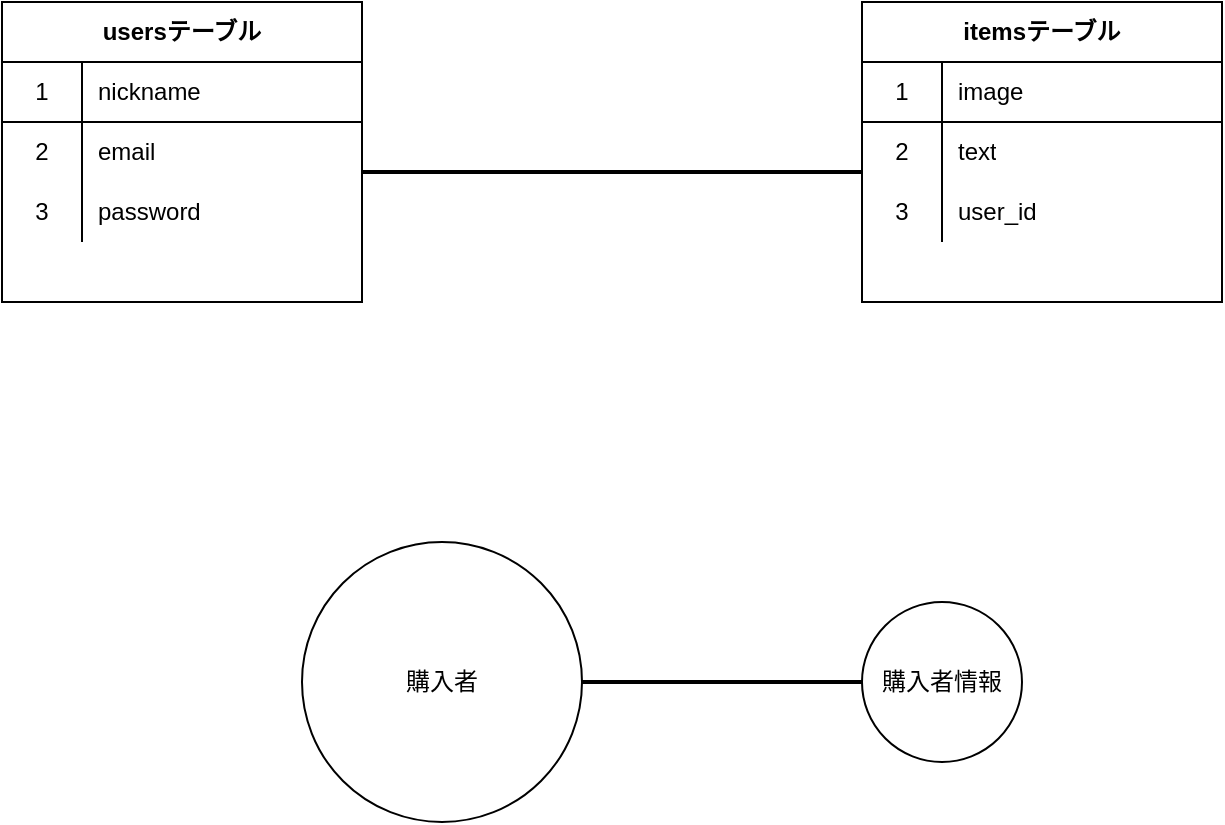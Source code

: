 <mxfile version="13.6.2" type="github">
  <diagram id="EXuSt0eIJOZb07wyCPlU" name="Page-2">
    <mxGraphModel dx="946" dy="1710" grid="1" gridSize="10" guides="1" tooltips="1" connect="1" arrows="1" fold="1" page="1" pageScale="1" pageWidth="827" pageHeight="1169" math="0" shadow="0">
      <root>
        <mxCell id="vyM4Rfi-raGuhww6wqTi-0" />
        <mxCell id="vyM4Rfi-raGuhww6wqTi-1" parent="vyM4Rfi-raGuhww6wqTi-0" />
        <mxCell id="Rs22c14OHMngR-X3mQZx-0" value="usersテーブル" style="shape=table;html=1;whiteSpace=wrap;startSize=30;container=1;collapsible=0;childLayout=tableLayout;fixedRows=1;rowLines=0;fontStyle=1;align=center;" vertex="1" parent="vyM4Rfi-raGuhww6wqTi-1">
          <mxGeometry x="20" y="-520" width="180" height="150" as="geometry" />
        </mxCell>
        <mxCell id="Rs22c14OHMngR-X3mQZx-1" value="" style="shape=partialRectangle;html=1;whiteSpace=wrap;collapsible=0;dropTarget=0;pointerEvents=0;fillColor=none;top=0;left=0;bottom=1;right=0;points=[[0,0.5],[1,0.5]];portConstraint=eastwest;" vertex="1" parent="Rs22c14OHMngR-X3mQZx-0">
          <mxGeometry y="30" width="180" height="30" as="geometry" />
        </mxCell>
        <mxCell id="Rs22c14OHMngR-X3mQZx-2" value="1" style="shape=partialRectangle;html=1;whiteSpace=wrap;connectable=0;fillColor=none;top=0;left=0;bottom=0;right=0;overflow=hidden;" vertex="1" parent="Rs22c14OHMngR-X3mQZx-1">
          <mxGeometry width="40" height="30" as="geometry" />
        </mxCell>
        <mxCell id="Rs22c14OHMngR-X3mQZx-3" value="nickname" style="shape=partialRectangle;html=1;whiteSpace=wrap;connectable=0;fillColor=none;top=0;left=0;bottom=0;right=0;align=left;spacingLeft=6;overflow=hidden;" vertex="1" parent="Rs22c14OHMngR-X3mQZx-1">
          <mxGeometry x="40" width="140" height="30" as="geometry" />
        </mxCell>
        <mxCell id="Rs22c14OHMngR-X3mQZx-4" value="" style="shape=partialRectangle;html=1;whiteSpace=wrap;collapsible=0;dropTarget=0;pointerEvents=0;fillColor=none;top=0;left=0;bottom=0;right=0;points=[[0,0.5],[1,0.5]];portConstraint=eastwest;" vertex="1" parent="Rs22c14OHMngR-X3mQZx-0">
          <mxGeometry y="60" width="180" height="30" as="geometry" />
        </mxCell>
        <mxCell id="Rs22c14OHMngR-X3mQZx-5" value="2" style="shape=partialRectangle;html=1;whiteSpace=wrap;connectable=0;fillColor=none;top=0;left=0;bottom=0;right=0;overflow=hidden;" vertex="1" parent="Rs22c14OHMngR-X3mQZx-4">
          <mxGeometry width="40" height="30" as="geometry" />
        </mxCell>
        <mxCell id="Rs22c14OHMngR-X3mQZx-6" value="email" style="shape=partialRectangle;html=1;whiteSpace=wrap;connectable=0;fillColor=none;top=0;left=0;bottom=0;right=0;align=left;spacingLeft=6;overflow=hidden;" vertex="1" parent="Rs22c14OHMngR-X3mQZx-4">
          <mxGeometry x="40" width="140" height="30" as="geometry" />
        </mxCell>
        <mxCell id="Rs22c14OHMngR-X3mQZx-7" value="" style="shape=partialRectangle;html=1;whiteSpace=wrap;collapsible=0;dropTarget=0;pointerEvents=0;fillColor=none;top=0;left=0;bottom=0;right=0;points=[[0,0.5],[1,0.5]];portConstraint=eastwest;" vertex="1" parent="Rs22c14OHMngR-X3mQZx-0">
          <mxGeometry y="90" width="180" height="30" as="geometry" />
        </mxCell>
        <mxCell id="Rs22c14OHMngR-X3mQZx-8" value="3" style="shape=partialRectangle;html=1;whiteSpace=wrap;connectable=0;fillColor=none;top=0;left=0;bottom=0;right=0;overflow=hidden;" vertex="1" parent="Rs22c14OHMngR-X3mQZx-7">
          <mxGeometry width="40" height="30" as="geometry" />
        </mxCell>
        <mxCell id="Rs22c14OHMngR-X3mQZx-9" value="password" style="shape=partialRectangle;html=1;whiteSpace=wrap;connectable=0;fillColor=none;top=0;left=0;bottom=0;right=0;align=left;spacingLeft=6;overflow=hidden;" vertex="1" parent="Rs22c14OHMngR-X3mQZx-7">
          <mxGeometry x="40" width="140" height="30" as="geometry" />
        </mxCell>
        <mxCell id="Rs22c14OHMngR-X3mQZx-20" value="itemsテーブル" style="shape=table;html=1;whiteSpace=wrap;startSize=30;container=1;collapsible=0;childLayout=tableLayout;fixedRows=1;rowLines=0;fontStyle=1;align=center;" vertex="1" parent="vyM4Rfi-raGuhww6wqTi-1">
          <mxGeometry x="450" y="-520" width="180" height="150" as="geometry" />
        </mxCell>
        <mxCell id="Rs22c14OHMngR-X3mQZx-21" value="" style="shape=partialRectangle;html=1;whiteSpace=wrap;collapsible=0;dropTarget=0;pointerEvents=0;fillColor=none;top=0;left=0;bottom=1;right=0;points=[[0,0.5],[1,0.5]];portConstraint=eastwest;" vertex="1" parent="Rs22c14OHMngR-X3mQZx-20">
          <mxGeometry y="30" width="180" height="30" as="geometry" />
        </mxCell>
        <mxCell id="Rs22c14OHMngR-X3mQZx-22" value="1" style="shape=partialRectangle;html=1;whiteSpace=wrap;connectable=0;fillColor=none;top=0;left=0;bottom=0;right=0;overflow=hidden;" vertex="1" parent="Rs22c14OHMngR-X3mQZx-21">
          <mxGeometry width="40" height="30" as="geometry" />
        </mxCell>
        <mxCell id="Rs22c14OHMngR-X3mQZx-23" value="image" style="shape=partialRectangle;html=1;whiteSpace=wrap;connectable=0;fillColor=none;top=0;left=0;bottom=0;right=0;align=left;spacingLeft=6;overflow=hidden;" vertex="1" parent="Rs22c14OHMngR-X3mQZx-21">
          <mxGeometry x="40" width="140" height="30" as="geometry" />
        </mxCell>
        <mxCell id="Rs22c14OHMngR-X3mQZx-24" value="" style="shape=partialRectangle;html=1;whiteSpace=wrap;collapsible=0;dropTarget=0;pointerEvents=0;fillColor=none;top=0;left=0;bottom=0;right=0;points=[[0,0.5],[1,0.5]];portConstraint=eastwest;" vertex="1" parent="Rs22c14OHMngR-X3mQZx-20">
          <mxGeometry y="60" width="180" height="30" as="geometry" />
        </mxCell>
        <mxCell id="Rs22c14OHMngR-X3mQZx-25" value="2" style="shape=partialRectangle;html=1;whiteSpace=wrap;connectable=0;fillColor=none;top=0;left=0;bottom=0;right=0;overflow=hidden;" vertex="1" parent="Rs22c14OHMngR-X3mQZx-24">
          <mxGeometry width="40" height="30" as="geometry" />
        </mxCell>
        <mxCell id="Rs22c14OHMngR-X3mQZx-26" value="text" style="shape=partialRectangle;html=1;whiteSpace=wrap;connectable=0;fillColor=none;top=0;left=0;bottom=0;right=0;align=left;spacingLeft=6;overflow=hidden;" vertex="1" parent="Rs22c14OHMngR-X3mQZx-24">
          <mxGeometry x="40" width="140" height="30" as="geometry" />
        </mxCell>
        <mxCell id="Rs22c14OHMngR-X3mQZx-27" value="" style="shape=partialRectangle;html=1;whiteSpace=wrap;collapsible=0;dropTarget=0;pointerEvents=0;fillColor=none;top=0;left=0;bottom=0;right=0;points=[[0,0.5],[1,0.5]];portConstraint=eastwest;" vertex="1" parent="Rs22c14OHMngR-X3mQZx-20">
          <mxGeometry y="90" width="180" height="30" as="geometry" />
        </mxCell>
        <mxCell id="Rs22c14OHMngR-X3mQZx-28" value="3" style="shape=partialRectangle;html=1;whiteSpace=wrap;connectable=0;fillColor=none;top=0;left=0;bottom=0;right=0;overflow=hidden;" vertex="1" parent="Rs22c14OHMngR-X3mQZx-27">
          <mxGeometry width="40" height="30" as="geometry" />
        </mxCell>
        <mxCell id="Rs22c14OHMngR-X3mQZx-29" value="user_id" style="shape=partialRectangle;html=1;whiteSpace=wrap;connectable=0;fillColor=none;top=0;left=0;bottom=0;right=0;align=left;spacingLeft=6;overflow=hidden;strokeColor=none;" vertex="1" parent="Rs22c14OHMngR-X3mQZx-27">
          <mxGeometry x="40" width="140" height="30" as="geometry" />
        </mxCell>
        <mxCell id="Rs22c14OHMngR-X3mQZx-34" value="購入者" style="ellipse;whiteSpace=wrap;html=1;aspect=fixed;" vertex="1" parent="vyM4Rfi-raGuhww6wqTi-1">
          <mxGeometry x="170" y="-250" width="140" height="140" as="geometry" />
        </mxCell>
        <mxCell id="Rs22c14OHMngR-X3mQZx-35" value="購入者情報" style="ellipse;whiteSpace=wrap;html=1;aspect=fixed;" vertex="1" parent="vyM4Rfi-raGuhww6wqTi-1">
          <mxGeometry x="450" y="-220" width="80" height="80" as="geometry" />
        </mxCell>
        <mxCell id="Rs22c14OHMngR-X3mQZx-36" value="" style="line;strokeWidth=2;html=1;gradientColor=#ffffff;" vertex="1" parent="vyM4Rfi-raGuhww6wqTi-1">
          <mxGeometry x="200" y="-440" width="250" height="10" as="geometry" />
        </mxCell>
        <mxCell id="Rs22c14OHMngR-X3mQZx-37" value="" style="line;strokeWidth=2;html=1;gradientColor=#ffffff;" vertex="1" parent="vyM4Rfi-raGuhww6wqTi-1">
          <mxGeometry x="310" y="-185" width="140" height="10" as="geometry" />
        </mxCell>
      </root>
    </mxGraphModel>
  </diagram>
</mxfile>
